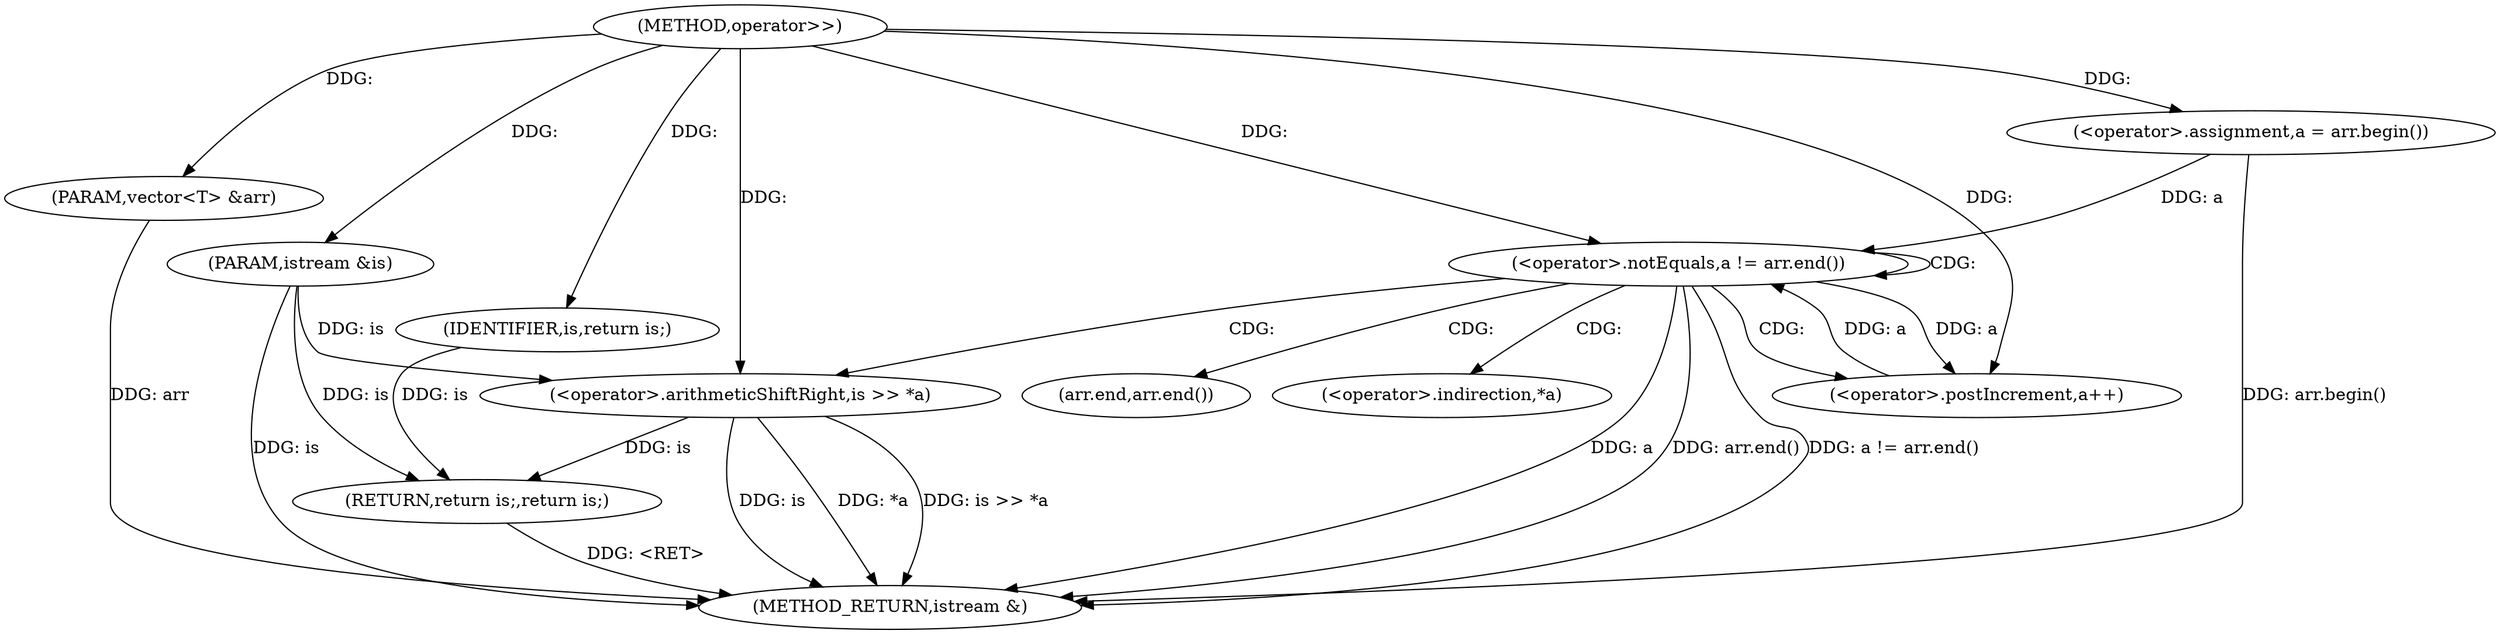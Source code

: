 digraph "operator>>" {  
"1000247" [label = "(METHOD,operator>>)" ]
"1000268" [label = "(METHOD_RETURN,istream &)" ]
"1000248" [label = "(PARAM,istream &is)" ]
"1000249" [label = "(PARAM,vector<T> &arr)" ]
"1000266" [label = "(RETURN,return is;,return is;)" ]
"1000253" [label = "(<operator>.assignment,a = arr.begin())" ]
"1000256" [label = "(<operator>.notEquals,a != arr.end())" ]
"1000259" [label = "(<operator>.postIncrement,a++)" ]
"1000267" [label = "(IDENTIFIER,is,return is;)" ]
"1000262" [label = "(<operator>.arithmeticShiftRight,is >> *a)" ]
"1000258" [label = "(arr.end,arr.end())" ]
"1000264" [label = "(<operator>.indirection,*a)" ]
  "1000266" -> "1000268"  [ label = "DDG: <RET>"] 
  "1000248" -> "1000268"  [ label = "DDG: is"] 
  "1000249" -> "1000268"  [ label = "DDG: arr"] 
  "1000253" -> "1000268"  [ label = "DDG: arr.begin()"] 
  "1000256" -> "1000268"  [ label = "DDG: a"] 
  "1000256" -> "1000268"  [ label = "DDG: arr.end()"] 
  "1000256" -> "1000268"  [ label = "DDG: a != arr.end()"] 
  "1000262" -> "1000268"  [ label = "DDG: is"] 
  "1000262" -> "1000268"  [ label = "DDG: *a"] 
  "1000262" -> "1000268"  [ label = "DDG: is >> *a"] 
  "1000247" -> "1000248"  [ label = "DDG: "] 
  "1000247" -> "1000249"  [ label = "DDG: "] 
  "1000267" -> "1000266"  [ label = "DDG: is"] 
  "1000262" -> "1000266"  [ label = "DDG: is"] 
  "1000248" -> "1000266"  [ label = "DDG: is"] 
  "1000247" -> "1000253"  [ label = "DDG: "] 
  "1000247" -> "1000267"  [ label = "DDG: "] 
  "1000253" -> "1000256"  [ label = "DDG: a"] 
  "1000259" -> "1000256"  [ label = "DDG: a"] 
  "1000247" -> "1000256"  [ label = "DDG: "] 
  "1000256" -> "1000259"  [ label = "DDG: a"] 
  "1000247" -> "1000259"  [ label = "DDG: "] 
  "1000248" -> "1000262"  [ label = "DDG: is"] 
  "1000247" -> "1000262"  [ label = "DDG: "] 
  "1000256" -> "1000256"  [ label = "CDG: "] 
  "1000256" -> "1000262"  [ label = "CDG: "] 
  "1000256" -> "1000259"  [ label = "CDG: "] 
  "1000256" -> "1000258"  [ label = "CDG: "] 
  "1000256" -> "1000264"  [ label = "CDG: "] 
}
